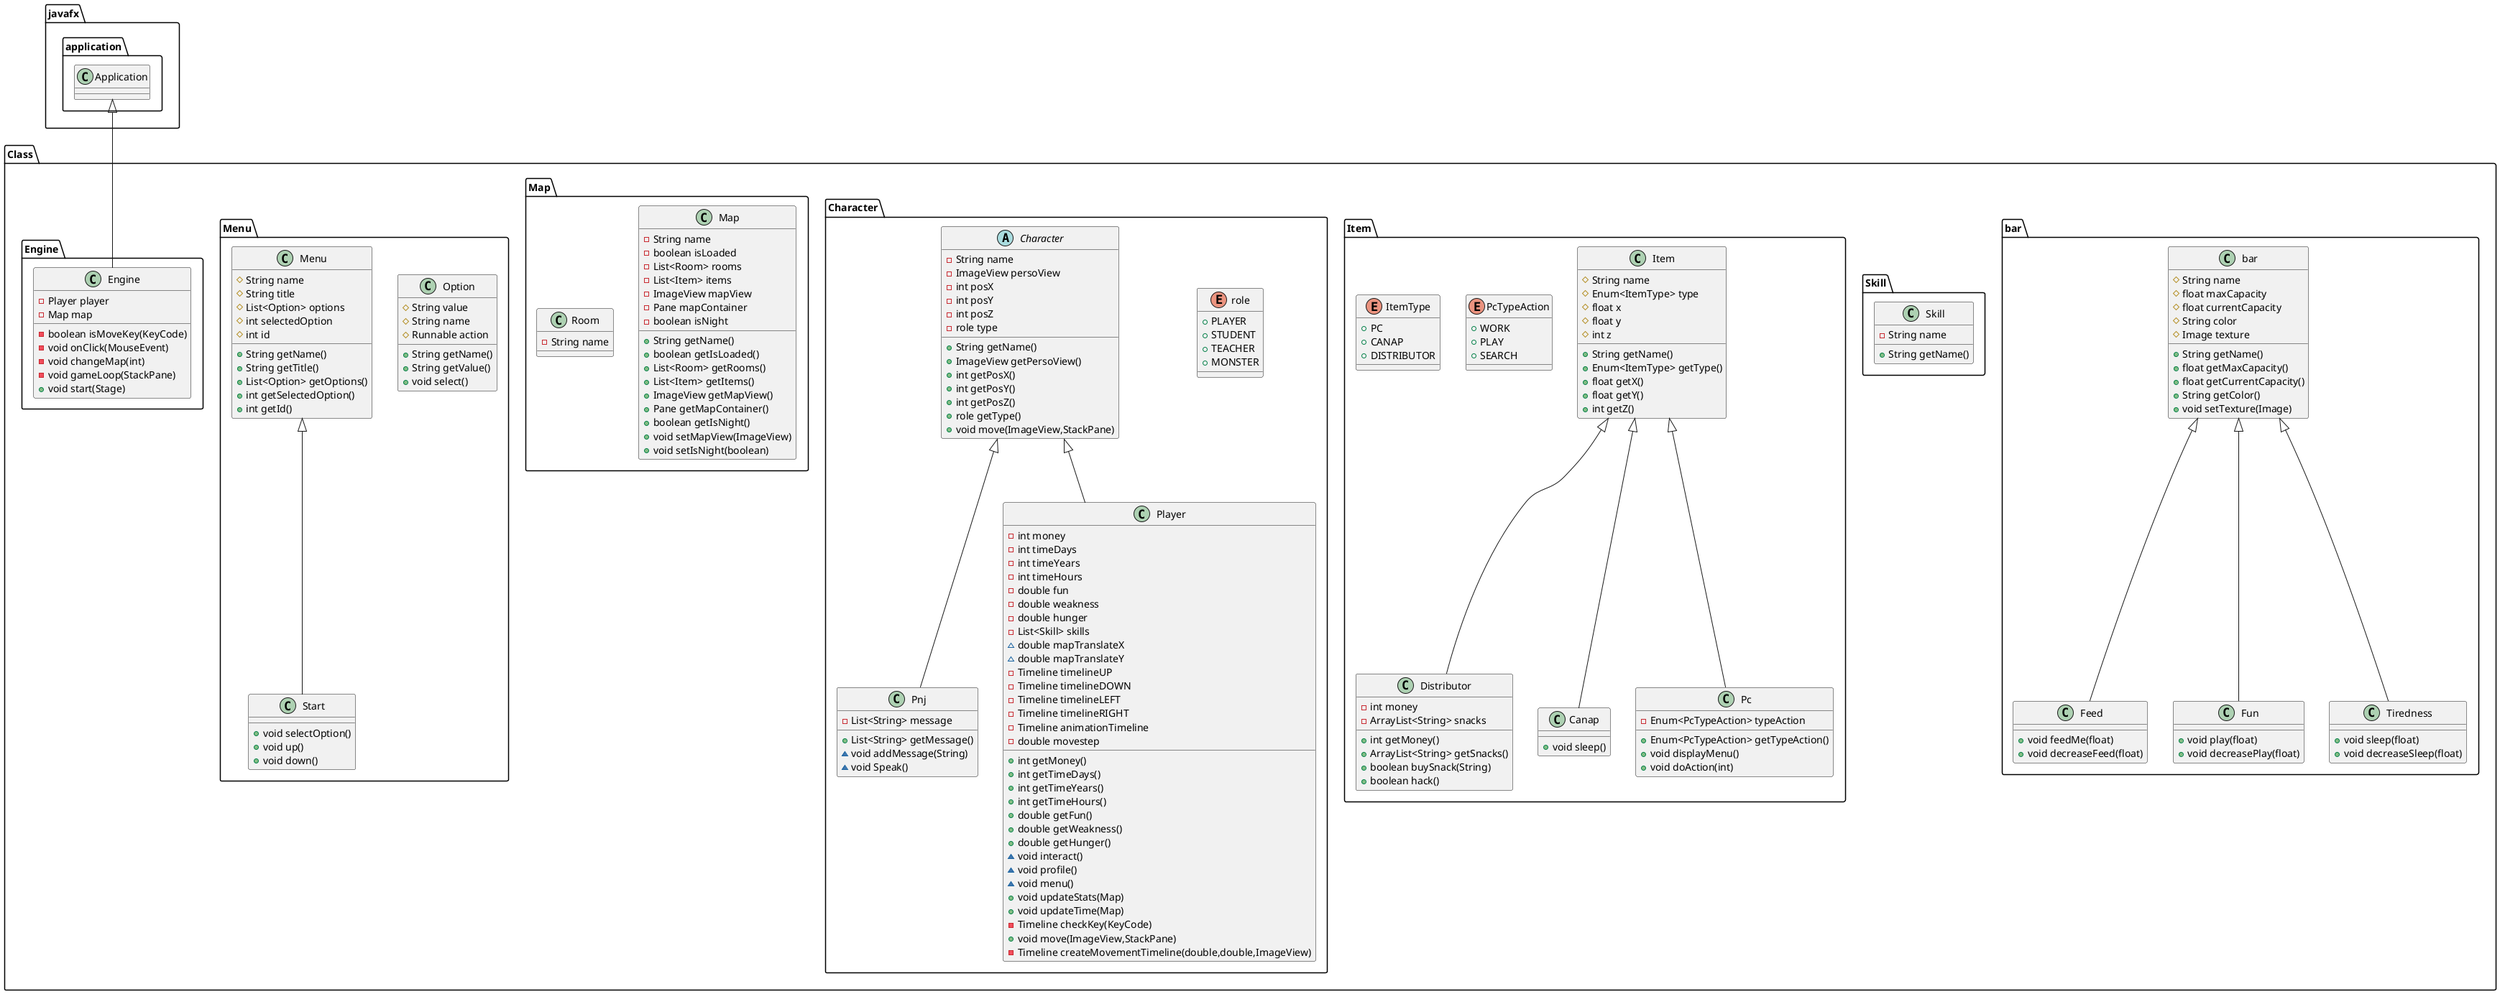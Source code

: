 @startuml
class Class.bar.bar {
# String name
# float maxCapacity
# float currentCapacity
# String color
# Image texture
+ String getName()
+ float getMaxCapacity()
+ float getCurrentCapacity()
+ String getColor()
+ void setTexture(Image)
}


class Class.Skill.Skill {
- String name
+ String getName()
}


class Class.bar.Feed {
+ void feedMe(float)
+ void decreaseFeed(float)
}

class Class.Item.Distributor {
- int money
- ArrayList<String> snacks
+ int getMoney()
+ ArrayList<String> getSnacks()
+ boolean buySnack(String)
+ boolean hack()
}


class Class.Character.Pnj {
- List<String> message
+ List<String> getMessage()
~ void addMessage(String)
~ void Speak()
}


class Class.Map.Map {
- String name
- boolean isLoaded
- List<Room> rooms
- List<Item> items
- ImageView mapView
- Pane mapContainer
- boolean isNight
+ String getName()
+ boolean getIsLoaded()
+ List<Room> getRooms()
+ List<Item> getItems()
+ ImageView getMapView()
+ Pane getMapContainer()
+ boolean getIsNight()
+ void setMapView(ImageView)
+ void setIsNight(boolean)
}


enum Class.Character.role {
+  PLAYER
+  STUDENT
+  TEACHER
+  MONSTER
}

class Class.Item.Item {
# String name
# Enum<ItemType> type
# float x
# float y
# int z
+ String getName()
+ Enum<ItemType> getType()
+ float getX()
+ float getY()
+ int getZ()
}


class Class.bar.Fun {
+ void play(float)
+ void decreasePlay(float)
}

class Class.Menu.Start {
+ void selectOption()
+ void up()
+ void down()
}

class Class.Item.Canap {
+ void sleep()
}

class Class.Menu.Option {
# String value
# String name
# Runnable action
+ String getName()
+ String getValue()
+ void select()
}


abstract class Class.Character.Character {
- String name
- ImageView persoView
- int posX
- int posY
- int posZ
- role type
+ String getName()
+ ImageView getPersoView()
+ int getPosX()
+ int getPosY()
+ int getPosZ()
+ role getType()
+ void move(ImageView,StackPane)
}


class Class.Map.Room {
- String name
}

enum Class.Item.PcTypeAction {
+  WORK
+  PLAY
+  SEARCH
}

class Class.Character.Player {
- int money
- int timeDays
- int timeYears
- int timeHours
- double fun
- double weakness
- double hunger
- List<Skill> skills
~ double mapTranslateX
~ double mapTranslateY
- Timeline timelineUP
- Timeline timelineDOWN
- Timeline timelineLEFT
- Timeline timelineRIGHT
- Timeline animationTimeline
- double movestep
+ int getMoney()
+ int getTimeDays()
+ int getTimeYears()
+ int getTimeHours()
+ double getFun()
+ double getWeakness()
+ double getHunger()
~ void interact()
~ void profile()
~ void menu()
+ void updateStats(Map)
+ void updateTime(Map)
- Timeline checkKey(KeyCode)
+ void move(ImageView,StackPane)
- Timeline createMovementTimeline(double,double,ImageView)
}


class Class.Item.Pc {
- Enum<PcTypeAction> typeAction
+ Enum<PcTypeAction> getTypeAction()
+ void displayMenu()
+ void doAction(int)
}


class Class.bar.Tiredness {
+ void sleep(float)
+ void decreaseSleep(float)
}

enum Class.Item.ItemType {
+  PC
+  CANAP
+  DISTRIBUTOR
}

class Class.Menu.Menu {
# String name
# String title
# List<Option> options
# int selectedOption
# int id
+ String getName()
+ String getTitle()
+ List<Option> getOptions()
+ int getSelectedOption()
+ int getId()
}


class Class.Engine.Engine {
- Player player
- Map map
- boolean isMoveKey(KeyCode)
- void onClick(MouseEvent)
- void changeMap(int)
- void gameLoop(StackPane)
+ void start(Stage)
}




Class.bar.bar <|-- Class.bar.Feed
Class.Item.Item <|-- Class.Item.Distributor
Class.Character.Character <|-- Class.Character.Pnj
Class.bar.bar <|-- Class.bar.Fun
Class.Menu.Menu <|-- Class.Menu.Start
Class.Item.Item <|-- Class.Item.Canap
Class.Character.Character <|-- Class.Character.Player
Class.Item.Item <|-- Class.Item.Pc
Class.bar.bar <|-- Class.bar.Tiredness
javafx.application.Application <|-- Class.Engine.Engine
@enduml
